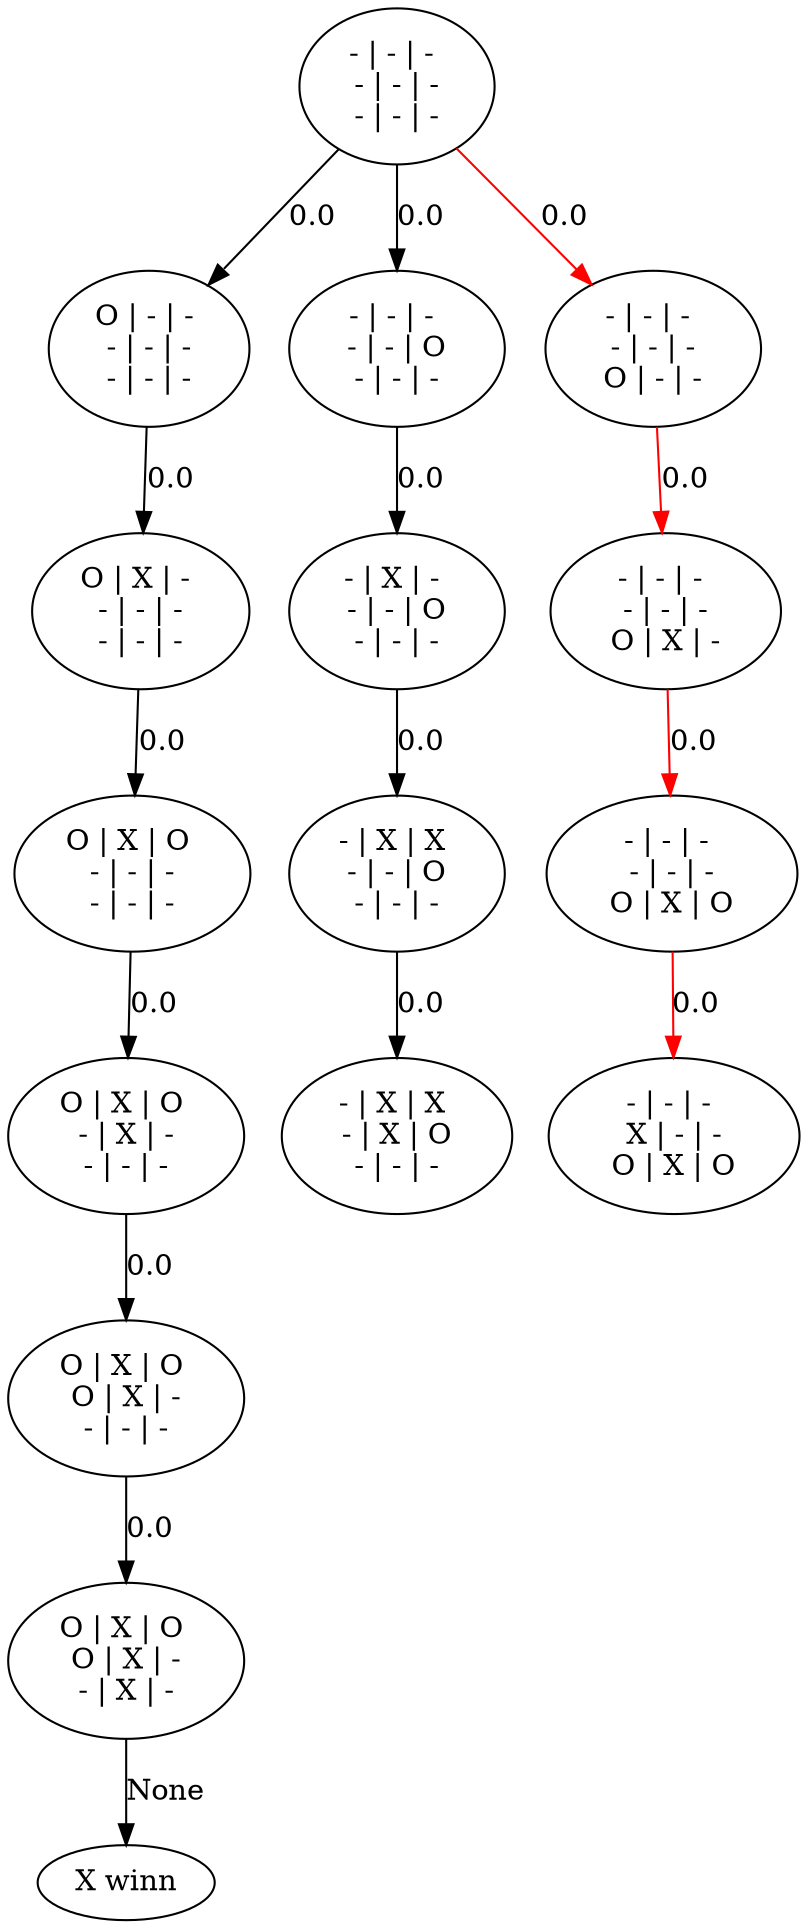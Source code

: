 digraph G { /*edgeIndex: 0*/ "- | - | - \n - | - | - \n - | - | - " -> "O | - | - \n - | - | - \n - | - | - " [color=black, label= 0.0]/*edgeIndex: 1*/ "O | - | - \n - | - | - \n - | - | - " -> "O | X | - \n - | - | - \n - | - | - " [color=black, label= 0.0]/*edgeIndex: 2*/ "O | X | - \n - | - | - \n - | - | - " -> "O | X | O \n - | - | - \n - | - | - " [color=black, label= 0.0]/*edgeIndex: 3*/ "O | X | O \n - | - | - \n - | - | - " -> "O | X | O \n - | X | - \n - | - | - " [color=black, label= 0.0]/*edgeIndex: 4*/ "O | X | O \n - | X | - \n - | - | - " -> "O | X | O \n O | X | - \n - | - | - " [color=black, label= 0.0]/*edgeIndex: 5*/ "O | X | O \n O | X | - \n - | - | - " -> "O | X | O \n O | X | - \n - | X | - " [color=black, label= 0.0]/*edgeIndex: 6*/ "O | X | O \n O | X | - \n - | X | - " -> "X winn" [color=black, label= None]/*edgeIndex: 7*/ "- | - | - \n - | - | - \n - | - | - " -> "- | - | - \n - | - | O \n - | - | - " [color=black, label= 0.0]/*edgeIndex: 8*/ "- | - | - \n - | - | O \n - | - | - " -> "- | X | - \n - | - | O \n - | - | - " [color=black, label= 0.0]/*edgeIndex: 9*/ "- | X | - \n - | - | O \n - | - | - " -> "- | X | X \n - | - | O \n - | - | - " [color=black, label= 0.0]/*edgeIndex: 10*/ "- | X | X \n - | - | O \n - | - | - " -> "- | X | X \n - | X | O \n - | - | - " [color=black, label= 0.0] /*edgeIndex: 11*/ "- | - | - \n - | - | - \n - | - | - " -> "- | - | - \n - | - | - \n O | - | - " [color=red, label= 0.0] /*edgeIndex: 12*/ "- | - | - \n - | - | - \n O | - | - " -> "- | - | - \n - | - | - \n O | X | - " [color=red, label= 0.0] /*edgeIndex: 13*/ "- | - | - \n - | - | - \n O | X | - " -> "- | - | - \n - | - | - \n O | X | O " [color=red, label= 0.0] /*edgeIndex: 14*/ "- | - | - \n - | - | - \n O | X | O " -> "- | - | - \n X | - | - \n O | X | O " [color=red, label= 0.0] }

